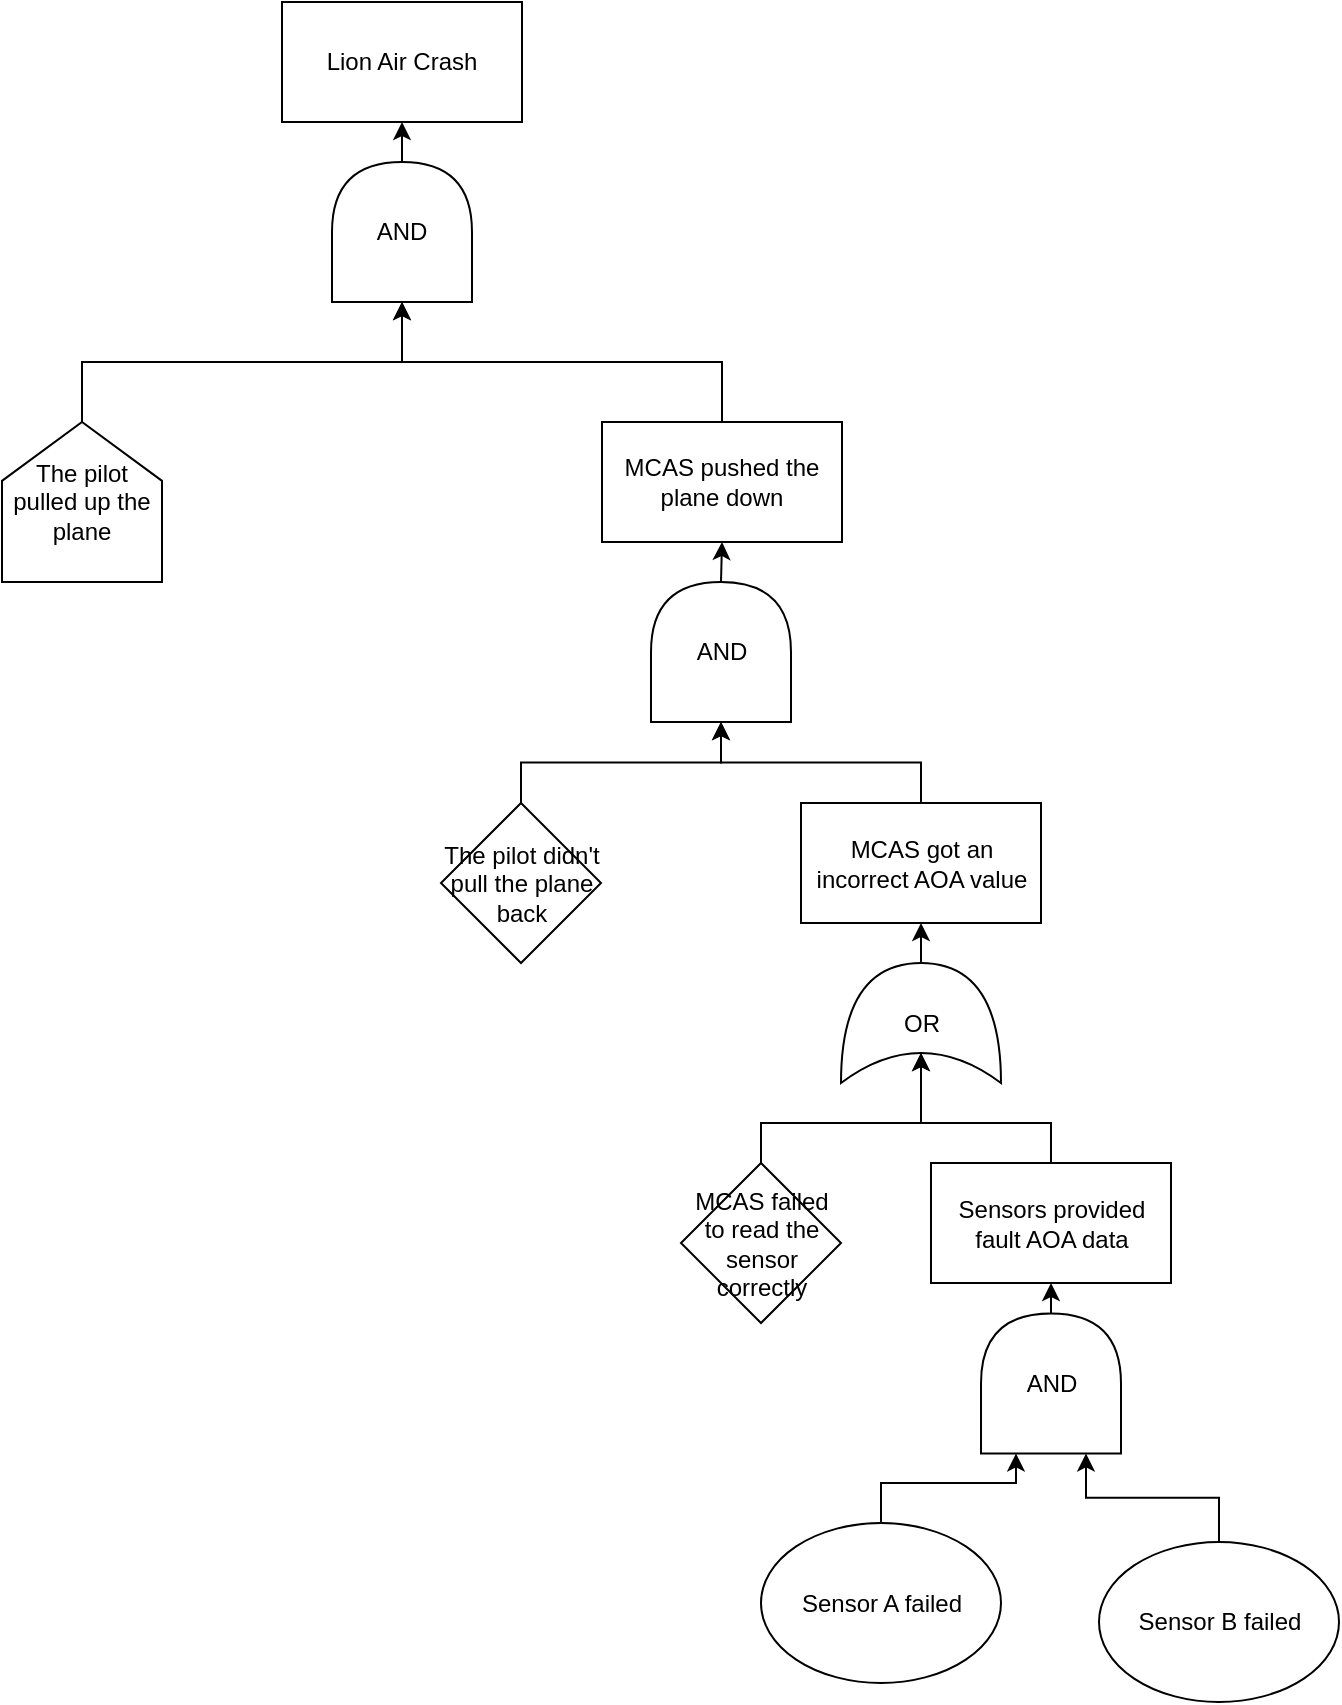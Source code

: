 <mxfile version="10.6.5" type="device"><diagram id="YGINKxZ_VW3sYXED4e3I" name="Page-1"><mxGraphModel dx="1010" dy="501" grid="1" gridSize="10" guides="1" tooltips="1" connect="1" arrows="1" fold="1" page="1" pageScale="1" pageWidth="850" pageHeight="1100" math="0" shadow="0"><root><mxCell id="0"/><mxCell id="1" parent="0"/><mxCell id="-_1ylcMl6WJJi_4vvNuX-1" value="Lion Air Crash" style="rounded=0;whiteSpace=wrap;html=1;" parent="1" vertex="1"><mxGeometry x="280" y="10" width="120" height="60" as="geometry"/></mxCell><mxCell id="I8_9GGC7UYeJjl1Sl8tP-8" style="edgeStyle=orthogonalEdgeStyle;rounded=0;orthogonalLoop=1;jettySize=auto;html=1;exitX=0.5;exitY=0;exitDx=0;exitDy=0;entryX=0;entryY=0.5;entryDx=0;entryDy=0;" parent="1" source="-_1ylcMl6WJJi_4vvNuX-4" target="I8_9GGC7UYeJjl1Sl8tP-5" edge="1"><mxGeometry relative="1" as="geometry"/></mxCell><mxCell id="-_1ylcMl6WJJi_4vvNuX-4" value="MCAS pushed the plane down" style="rounded=0;whiteSpace=wrap;html=1;" parent="1" vertex="1"><mxGeometry x="440" y="220" width="120" height="60" as="geometry"/></mxCell><mxCell id="I8_9GGC7UYeJjl1Sl8tP-7" style="edgeStyle=orthogonalEdgeStyle;rounded=0;orthogonalLoop=1;jettySize=auto;html=1;exitX=0.5;exitY=1;exitDx=0;exitDy=0;" parent="1" source="I8_9GGC7UYeJjl1Sl8tP-3" target="I8_9GGC7UYeJjl1Sl8tP-5" edge="1"><mxGeometry relative="1" as="geometry"/></mxCell><mxCell id="I8_9GGC7UYeJjl1Sl8tP-3" value="The pilot pulled up the plane" style="shape=offPageConnector;whiteSpace=wrap;html=1;rounded=0;shadow=0;comic=0;direction=west;size=0.368;" parent="1" vertex="1"><mxGeometry x="140" y="220" width="80" height="80" as="geometry"/></mxCell><mxCell id="I8_9GGC7UYeJjl1Sl8tP-6" style="edgeStyle=orthogonalEdgeStyle;rounded=0;orthogonalLoop=1;jettySize=auto;html=1;exitX=1;exitY=0.5;exitDx=0;exitDy=0;entryX=0.5;entryY=1;entryDx=0;entryDy=0;" parent="1" source="I8_9GGC7UYeJjl1Sl8tP-5" target="-_1ylcMl6WJJi_4vvNuX-1" edge="1"><mxGeometry relative="1" as="geometry"/></mxCell><mxCell id="I8_9GGC7UYeJjl1Sl8tP-5" value="AND" style="shape=delay;whiteSpace=wrap;html=1;rounded=1;shadow=0;comic=0;direction=north;" parent="1" vertex="1"><mxGeometry x="305" y="90" width="70" height="70" as="geometry"/></mxCell><mxCell id="I8_9GGC7UYeJjl1Sl8tP-18" style="edgeStyle=orthogonalEdgeStyle;rounded=0;orthogonalLoop=1;jettySize=auto;html=1;exitX=0.5;exitY=0;exitDx=0;exitDy=0;entryX=0;entryY=0.5;entryDx=0;entryDy=0;" parent="1" source="I8_9GGC7UYeJjl1Sl8tP-15" target="I8_9GGC7UYeJjl1Sl8tP-17" edge="1"><mxGeometry relative="1" as="geometry"/></mxCell><mxCell id="I8_9GGC7UYeJjl1Sl8tP-15" value="MCAS got an incorrect AOA value" style="rounded=0;whiteSpace=wrap;html=1;" parent="1" vertex="1"><mxGeometry x="539.5" y="410.5" width="120" height="60" as="geometry"/></mxCell><mxCell id="THZOYW7EHBlcOsz9ea6_-2" style="edgeStyle=orthogonalEdgeStyle;rounded=0;orthogonalLoop=1;jettySize=auto;html=1;exitX=1;exitY=0.5;exitDx=0;exitDy=0;entryX=0.5;entryY=1;entryDx=0;entryDy=0;" edge="1" parent="1" source="I8_9GGC7UYeJjl1Sl8tP-17" target="-_1ylcMl6WJJi_4vvNuX-4"><mxGeometry relative="1" as="geometry"/></mxCell><mxCell id="I8_9GGC7UYeJjl1Sl8tP-17" value="AND" style="shape=delay;whiteSpace=wrap;html=1;rounded=1;shadow=0;comic=0;direction=north;" parent="1" vertex="1"><mxGeometry x="464.5" y="300" width="70" height="70" as="geometry"/></mxCell><mxCell id="I8_9GGC7UYeJjl1Sl8tP-26" style="edgeStyle=orthogonalEdgeStyle;rounded=0;orthogonalLoop=1;jettySize=auto;html=1;exitX=0.5;exitY=0;exitDx=0;exitDy=0;entryX=0.25;entryY=0.5;entryDx=0;entryDy=0;entryPerimeter=0;" parent="1" source="I8_9GGC7UYeJjl1Sl8tP-22" target="I8_9GGC7UYeJjl1Sl8tP-23" edge="1"><mxGeometry relative="1" as="geometry"/></mxCell><mxCell id="I8_9GGC7UYeJjl1Sl8tP-22" value="MCAS failed to read the sensor correctly" style="rhombus;whiteSpace=wrap;html=1;rounded=0;shadow=0;comic=0;" parent="1" vertex="1"><mxGeometry x="479.5" y="590.5" width="80" height="80" as="geometry"/></mxCell><mxCell id="I8_9GGC7UYeJjl1Sl8tP-24" style="edgeStyle=orthogonalEdgeStyle;rounded=0;orthogonalLoop=1;jettySize=auto;html=1;exitX=1;exitY=0.5;exitDx=0;exitDy=0;exitPerimeter=0;entryX=0.5;entryY=1;entryDx=0;entryDy=0;" parent="1" source="I8_9GGC7UYeJjl1Sl8tP-23" target="I8_9GGC7UYeJjl1Sl8tP-15" edge="1"><mxGeometry relative="1" as="geometry"/></mxCell><mxCell id="I8_9GGC7UYeJjl1Sl8tP-23" value="OR" style="shape=xor;whiteSpace=wrap;html=1;rounded=1;shadow=0;comic=0;direction=north;" parent="1" vertex="1"><mxGeometry x="559.5" y="490.5" width="80" height="60" as="geometry"/></mxCell><mxCell id="I8_9GGC7UYeJjl1Sl8tP-27" style="edgeStyle=orthogonalEdgeStyle;rounded=0;orthogonalLoop=1;jettySize=auto;html=1;exitX=0.5;exitY=0;exitDx=0;exitDy=0;entryX=0.25;entryY=0.5;entryDx=0;entryDy=0;entryPerimeter=0;" parent="1" source="I8_9GGC7UYeJjl1Sl8tP-25" target="I8_9GGC7UYeJjl1Sl8tP-23" edge="1"><mxGeometry relative="1" as="geometry"/></mxCell><mxCell id="I8_9GGC7UYeJjl1Sl8tP-25" value="Sensors provided fault AOA data" style="rounded=0;whiteSpace=wrap;html=1;shadow=0;comic=0;" parent="1" vertex="1"><mxGeometry x="604.5" y="590.5" width="120" height="60" as="geometry"/></mxCell><mxCell id="THZOYW7EHBlcOsz9ea6_-5" style="edgeStyle=orthogonalEdgeStyle;rounded=0;orthogonalLoop=1;jettySize=auto;html=1;exitX=0.5;exitY=0;exitDx=0;exitDy=0;entryX=0;entryY=0.25;entryDx=0;entryDy=0;" edge="1" parent="1" source="I8_9GGC7UYeJjl1Sl8tP-28" target="THZOYW7EHBlcOsz9ea6_-3"><mxGeometry relative="1" as="geometry"/></mxCell><mxCell id="I8_9GGC7UYeJjl1Sl8tP-28" value="Sensor A failed" style="ellipse;whiteSpace=wrap;html=1;" parent="1" vertex="1"><mxGeometry x="519.5" y="770.5" width="120" height="80" as="geometry"/></mxCell><mxCell id="THZOYW7EHBlcOsz9ea6_-9" style="edgeStyle=orthogonalEdgeStyle;rounded=0;orthogonalLoop=1;jettySize=auto;html=1;exitX=0.5;exitY=0;exitDx=0;exitDy=0;entryX=0;entryY=0.75;entryDx=0;entryDy=0;" edge="1" parent="1" source="I8_9GGC7UYeJjl1Sl8tP-29" target="THZOYW7EHBlcOsz9ea6_-3"><mxGeometry relative="1" as="geometry"/></mxCell><mxCell id="I8_9GGC7UYeJjl1Sl8tP-29" value="Sensor B failed" style="ellipse;whiteSpace=wrap;html=1;" parent="1" vertex="1"><mxGeometry x="688.5" y="780" width="120" height="80" as="geometry"/></mxCell><mxCell id="THZOYW7EHBlcOsz9ea6_-4" style="edgeStyle=orthogonalEdgeStyle;rounded=0;orthogonalLoop=1;jettySize=auto;html=1;exitX=1;exitY=0.5;exitDx=0;exitDy=0;entryX=0.5;entryY=1;entryDx=0;entryDy=0;" edge="1" parent="1" source="THZOYW7EHBlcOsz9ea6_-3" target="I8_9GGC7UYeJjl1Sl8tP-25"><mxGeometry relative="1" as="geometry"/></mxCell><mxCell id="THZOYW7EHBlcOsz9ea6_-3" value="AND" style="shape=delay;whiteSpace=wrap;html=1;rounded=1;shadow=0;comic=0;direction=north;" vertex="1" parent="1"><mxGeometry x="629.5" y="665.7" width="70" height="70" as="geometry"/></mxCell><mxCell id="THZOYW7EHBlcOsz9ea6_-8" style="edgeStyle=orthogonalEdgeStyle;rounded=0;orthogonalLoop=1;jettySize=auto;html=1;exitX=0.5;exitY=0;exitDx=0;exitDy=0;entryX=0;entryY=0.5;entryDx=0;entryDy=0;" edge="1" parent="1" source="THZOYW7EHBlcOsz9ea6_-7" target="I8_9GGC7UYeJjl1Sl8tP-17"><mxGeometry relative="1" as="geometry"/></mxCell><mxCell id="THZOYW7EHBlcOsz9ea6_-7" value="The pilot didn't pull the plane back" style="rhombus;whiteSpace=wrap;html=1;" vertex="1" parent="1"><mxGeometry x="359.5" y="410.5" width="80" height="80" as="geometry"/></mxCell></root></mxGraphModel></diagram></mxfile>